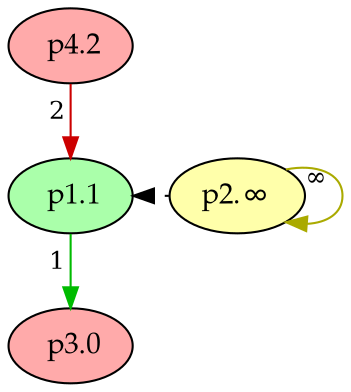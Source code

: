 digraph {
    rankdir="TB"
    node [style=filled fontname="Palatino" fontsize=14]
    node [fillcolor="#AAFFAA"]
    "1" [label=" p1.1"]
    node [fillcolor="#FFAAAA"]
    "3" [label=" p3.0"]
    "4" [label=" p4.2"]
    node [fillcolor="#FFFFAA"]
    "2" [label="p2.∞"]
    edge[labeldistance=1.5 fontsize=12]
    edge [color="#CC0000" style="solid" dir="forward" taillabel="2"]
           "4" -> "1" 
    edge [color="#AAAA00" style="solid" dir="forward" taillabel="∞"]
           "2" -> "2" 
    edge [color="#00BB00" style="solid" dir="forward" taillabel="1"]
           "1" -> "3" 
    edge [color="black" style="dotted" dir="forward" taillabel="" constraint=false]
           "2" -> "1" 
    {rank = max 3}
    {rank = min 4}
}
